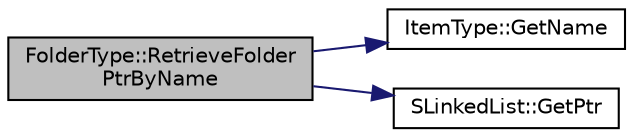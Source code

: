 digraph "FolderType::RetrieveFolderPtrByName"
{
 // LATEX_PDF_SIZE
  edge [fontname="Helvetica",fontsize="10",labelfontname="Helvetica",labelfontsize="10"];
  node [fontname="Helvetica",fontsize="10",shape=record];
  rankdir="LR";
  Node169 [label="FolderType::RetrieveFolder\lPtrByName",height=0.2,width=0.4,color="black", fillcolor="grey75", style="filled", fontcolor="black",tooltip="Retrieve the pointer of the one Folder you search in Current Folder."];
  Node169 -> Node170 [color="midnightblue",fontsize="10",style="solid",fontname="Helvetica"];
  Node170 [label="ItemType::GetName",height=0.2,width=0.4,color="black", fillcolor="white", style="filled",URL="$class_item_type.html#a6a8650790e4d0c8a212574cf77e23cb9",tooltip="Get Item name."];
  Node169 -> Node171 [color="midnightblue",fontsize="10",style="solid",fontname="Helvetica"];
  Node171 [label="SLinkedList::GetPtr",height=0.2,width=0.4,color="black", fillcolor="white", style="filled",URL="$class_s_linked_list.html#a4519d71a8e2d58472ff6b3b3319f37af",tooltip="get the data which has same id in the list.(Sequential Search)"];
}

